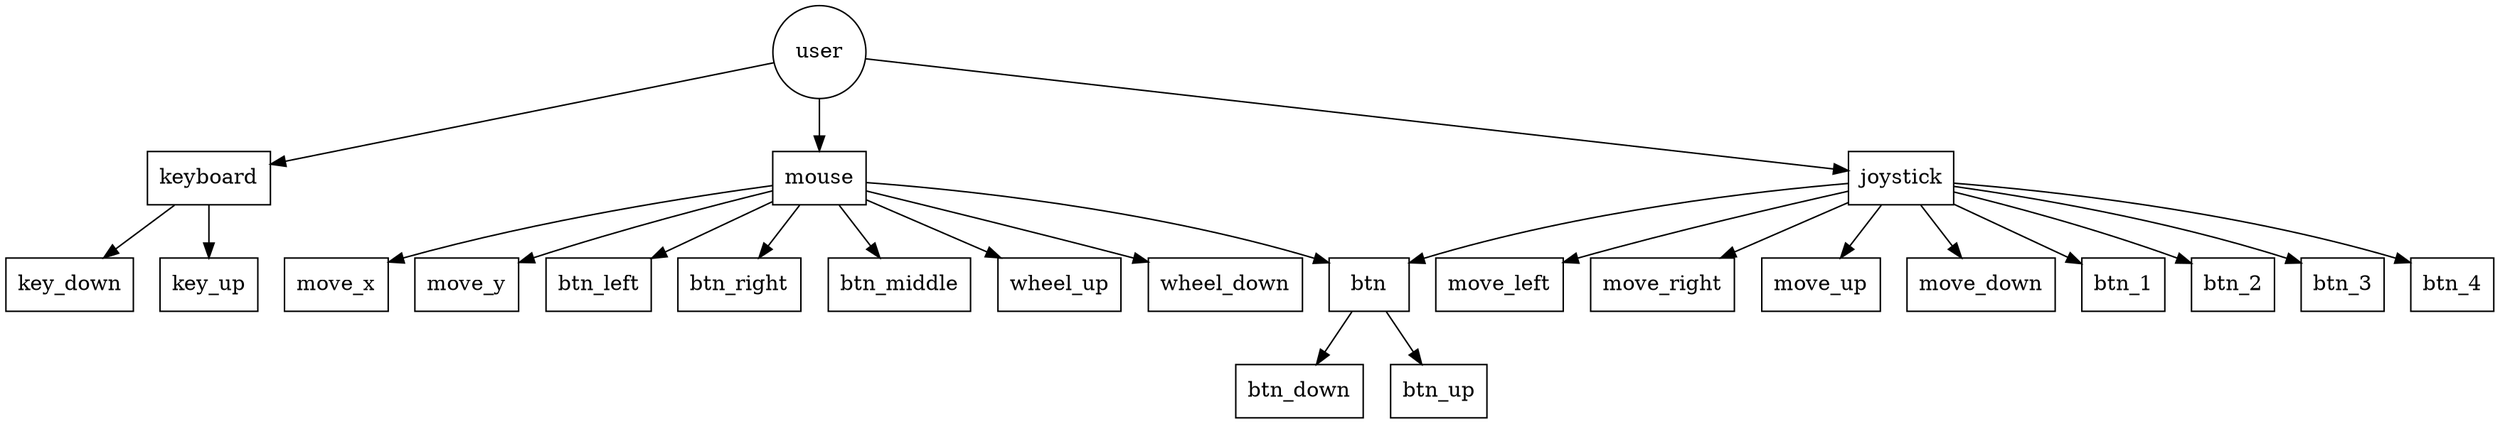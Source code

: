 digraph G {
    compound=true
    node [shape=mrecord];
    style=rounded
    keyboard -> key_down, key_up
    mouse -> move_x, move_y, btn_left, btn_right, btn_middle, wheel_up, wheel_down
    joystick -> move_left, move_right, move_up, move_down, btn_1, btn_2, btn_3, btn_4
    btn -> btn_down, btn_up
    { node[shape=circle]; user } -> mouse, keyboard, joystick
    mouse -> btn    
    joystick -> btn
}